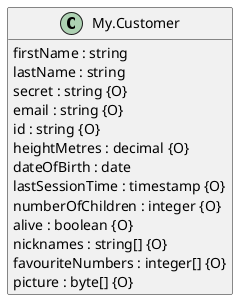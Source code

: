 @startuml
hide <<Method>> circle
hide <<Response>> circle
hide <<Parameter>> circle
hide empty methods
hide empty fields
set namespaceSeparator none

class "My.Customer" {
  firstName : string
  lastName : string
  secret : string {O}
  email : string {O}
  id : string {O}
  heightMetres : decimal {O}
  dateOfBirth : date
  lastSessionTime : timestamp {O}
  numberOfChildren : integer {O}
  alive : boolean {O}
  nicknames : string[] {O}
  favouriteNumbers : integer[] {O}
  picture : byte[] {O}
}

@enduml